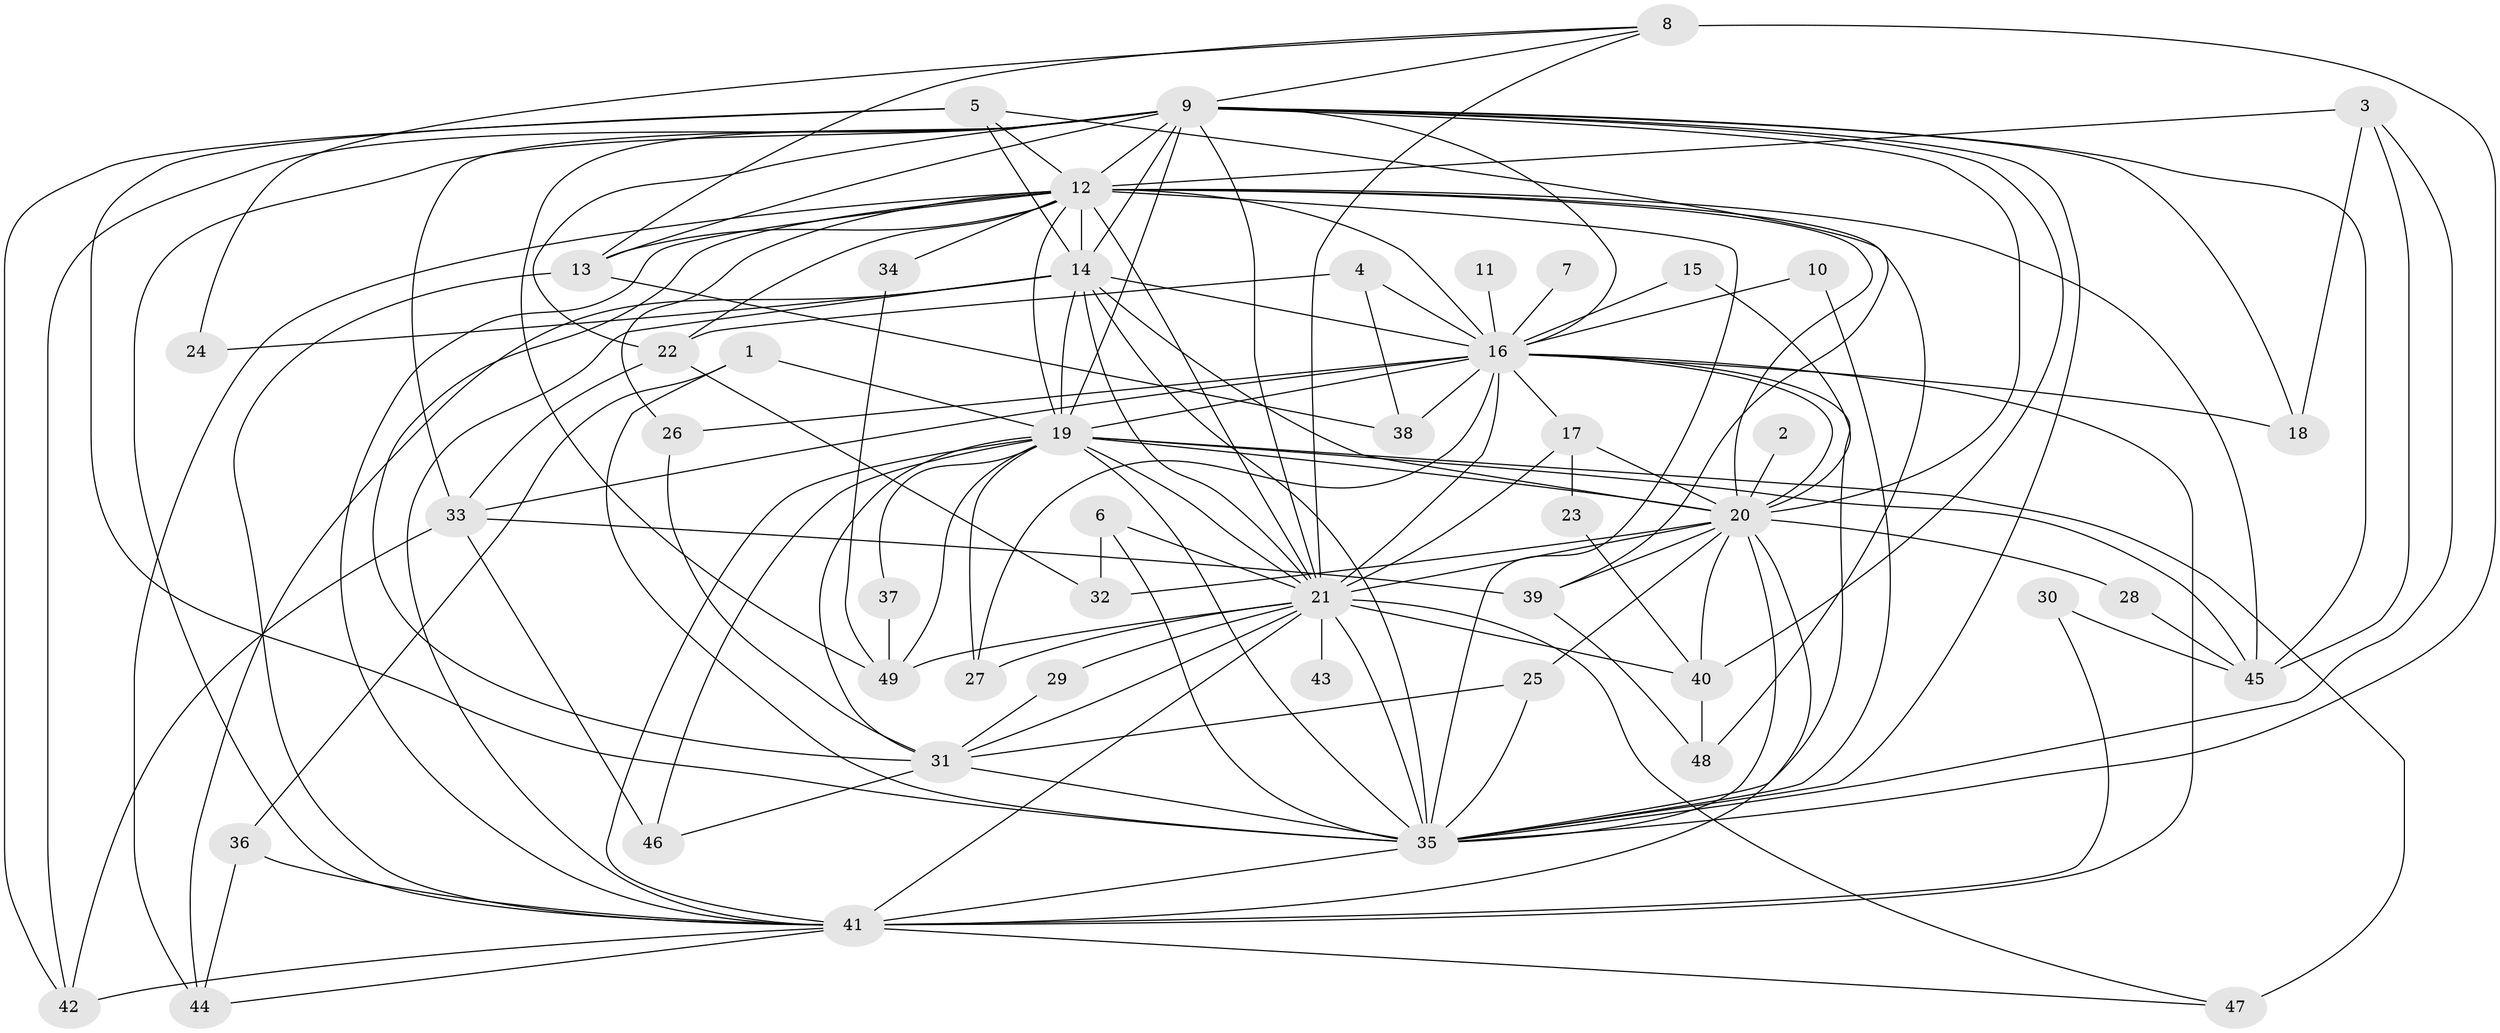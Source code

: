 // original degree distribution, {20: 0.030927835051546393, 17: 0.020618556701030927, 23: 0.010309278350515464, 13: 0.010309278350515464, 24: 0.020618556701030927, 21: 0.010309278350515464, 8: 0.010309278350515464, 3: 0.25773195876288657, 6: 0.030927835051546393, 5: 0.041237113402061855, 2: 0.5051546391752577, 4: 0.05154639175257732}
// Generated by graph-tools (version 1.1) at 2025/01/03/09/25 03:01:36]
// undirected, 49 vertices, 138 edges
graph export_dot {
graph [start="1"]
  node [color=gray90,style=filled];
  1;
  2;
  3;
  4;
  5;
  6;
  7;
  8;
  9;
  10;
  11;
  12;
  13;
  14;
  15;
  16;
  17;
  18;
  19;
  20;
  21;
  22;
  23;
  24;
  25;
  26;
  27;
  28;
  29;
  30;
  31;
  32;
  33;
  34;
  35;
  36;
  37;
  38;
  39;
  40;
  41;
  42;
  43;
  44;
  45;
  46;
  47;
  48;
  49;
  1 -- 19 [weight=1.0];
  1 -- 35 [weight=1.0];
  1 -- 36 [weight=1.0];
  2 -- 20 [weight=1.0];
  3 -- 12 [weight=1.0];
  3 -- 18 [weight=1.0];
  3 -- 35 [weight=1.0];
  3 -- 45 [weight=1.0];
  4 -- 16 [weight=1.0];
  4 -- 22 [weight=1.0];
  4 -- 38 [weight=1.0];
  5 -- 12 [weight=1.0];
  5 -- 14 [weight=1.0];
  5 -- 35 [weight=1.0];
  5 -- 39 [weight=1.0];
  5 -- 42 [weight=1.0];
  6 -- 21 [weight=1.0];
  6 -- 32 [weight=1.0];
  6 -- 35 [weight=2.0];
  7 -- 16 [weight=1.0];
  8 -- 9 [weight=1.0];
  8 -- 13 [weight=1.0];
  8 -- 21 [weight=2.0];
  8 -- 24 [weight=1.0];
  8 -- 35 [weight=1.0];
  9 -- 12 [weight=1.0];
  9 -- 13 [weight=1.0];
  9 -- 14 [weight=2.0];
  9 -- 16 [weight=1.0];
  9 -- 18 [weight=1.0];
  9 -- 19 [weight=1.0];
  9 -- 20 [weight=1.0];
  9 -- 21 [weight=2.0];
  9 -- 22 [weight=1.0];
  9 -- 33 [weight=1.0];
  9 -- 35 [weight=2.0];
  9 -- 40 [weight=1.0];
  9 -- 41 [weight=2.0];
  9 -- 42 [weight=1.0];
  9 -- 45 [weight=1.0];
  9 -- 49 [weight=1.0];
  10 -- 16 [weight=1.0];
  10 -- 35 [weight=1.0];
  11 -- 16 [weight=1.0];
  12 -- 13 [weight=1.0];
  12 -- 14 [weight=1.0];
  12 -- 16 [weight=3.0];
  12 -- 19 [weight=1.0];
  12 -- 20 [weight=1.0];
  12 -- 21 [weight=2.0];
  12 -- 22 [weight=1.0];
  12 -- 26 [weight=1.0];
  12 -- 31 [weight=1.0];
  12 -- 34 [weight=2.0];
  12 -- 35 [weight=3.0];
  12 -- 41 [weight=1.0];
  12 -- 44 [weight=1.0];
  12 -- 45 [weight=1.0];
  12 -- 48 [weight=1.0];
  13 -- 38 [weight=1.0];
  13 -- 41 [weight=1.0];
  14 -- 16 [weight=1.0];
  14 -- 19 [weight=1.0];
  14 -- 20 [weight=1.0];
  14 -- 21 [weight=2.0];
  14 -- 24 [weight=2.0];
  14 -- 35 [weight=1.0];
  14 -- 41 [weight=1.0];
  14 -- 44 [weight=1.0];
  15 -- 16 [weight=1.0];
  15 -- 20 [weight=1.0];
  16 -- 17 [weight=1.0];
  16 -- 18 [weight=1.0];
  16 -- 19 [weight=1.0];
  16 -- 20 [weight=1.0];
  16 -- 21 [weight=2.0];
  16 -- 26 [weight=1.0];
  16 -- 27 [weight=1.0];
  16 -- 33 [weight=1.0];
  16 -- 35 [weight=1.0];
  16 -- 38 [weight=1.0];
  16 -- 41 [weight=1.0];
  17 -- 20 [weight=1.0];
  17 -- 21 [weight=1.0];
  17 -- 23 [weight=1.0];
  19 -- 20 [weight=2.0];
  19 -- 21 [weight=2.0];
  19 -- 27 [weight=1.0];
  19 -- 31 [weight=1.0];
  19 -- 35 [weight=2.0];
  19 -- 37 [weight=1.0];
  19 -- 41 [weight=1.0];
  19 -- 45 [weight=2.0];
  19 -- 46 [weight=1.0];
  19 -- 47 [weight=1.0];
  19 -- 49 [weight=1.0];
  20 -- 21 [weight=4.0];
  20 -- 25 [weight=1.0];
  20 -- 28 [weight=1.0];
  20 -- 32 [weight=1.0];
  20 -- 35 [weight=1.0];
  20 -- 39 [weight=1.0];
  20 -- 40 [weight=1.0];
  20 -- 41 [weight=1.0];
  21 -- 27 [weight=1.0];
  21 -- 29 [weight=1.0];
  21 -- 31 [weight=1.0];
  21 -- 35 [weight=3.0];
  21 -- 40 [weight=1.0];
  21 -- 41 [weight=4.0];
  21 -- 43 [weight=2.0];
  21 -- 47 [weight=1.0];
  21 -- 49 [weight=1.0];
  22 -- 32 [weight=1.0];
  22 -- 33 [weight=1.0];
  23 -- 40 [weight=1.0];
  25 -- 31 [weight=1.0];
  25 -- 35 [weight=1.0];
  26 -- 31 [weight=1.0];
  28 -- 45 [weight=1.0];
  29 -- 31 [weight=1.0];
  30 -- 41 [weight=1.0];
  30 -- 45 [weight=1.0];
  31 -- 35 [weight=1.0];
  31 -- 46 [weight=1.0];
  33 -- 39 [weight=1.0];
  33 -- 42 [weight=1.0];
  33 -- 46 [weight=1.0];
  34 -- 49 [weight=1.0];
  35 -- 41 [weight=1.0];
  36 -- 41 [weight=1.0];
  36 -- 44 [weight=1.0];
  37 -- 49 [weight=2.0];
  39 -- 48 [weight=1.0];
  40 -- 48 [weight=1.0];
  41 -- 42 [weight=1.0];
  41 -- 44 [weight=1.0];
  41 -- 47 [weight=1.0];
}
